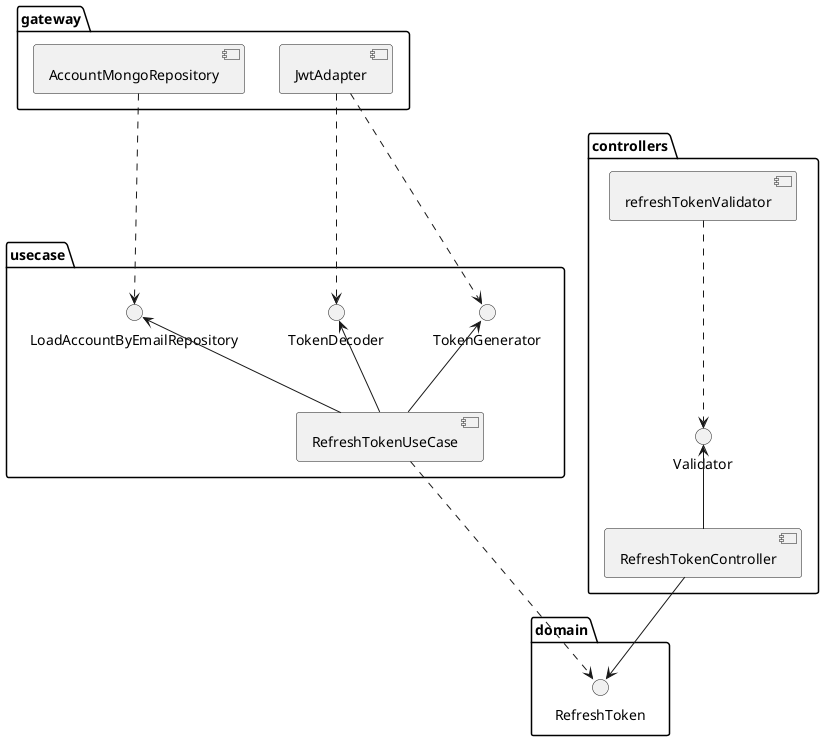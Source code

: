 @startuml "refresh-token"

package controllers {
    [RefreshTokenController] -up-> () Validator
    [refreshTokenValidator] -.-> () Validator
}

package domain {
    () RefreshToken
}

package usecase {
    () LoadAccountByEmailRepository <-- [RefreshTokenUseCase]
    () TokenDecoder <-- [RefreshTokenUseCase]
    () TokenGenerator <-- [RefreshTokenUseCase]
}

package gateway {
    [AccountMongoRepository]
    [JwtAdapter]
}

RefreshTokenController --> RefreshToken
RefreshTokenUseCase -.-> RefreshToken
AccountMongoRepository -.-> LoadAccountByEmailRepository
JwtAdapter -.-> TokenDecoder
JwtAdapter -.-> TokenGenerator

@enduml
